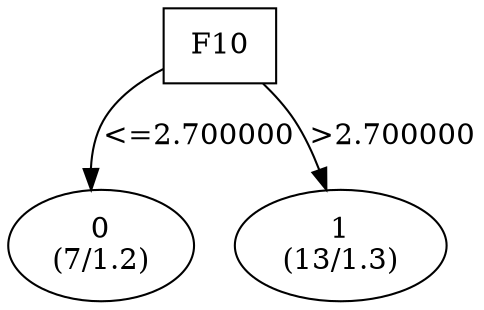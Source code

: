 digraph YaDT {
n0 [ shape=box, label="F10\n"]
n0 -> n1 [label="<=2.700000"]
n1 [ shape=ellipse, label="0\n(7/1.2)"]
n0 -> n2 [label=">2.700000"]
n2 [ shape=ellipse, label="1\n(13/1.3)"]
}
